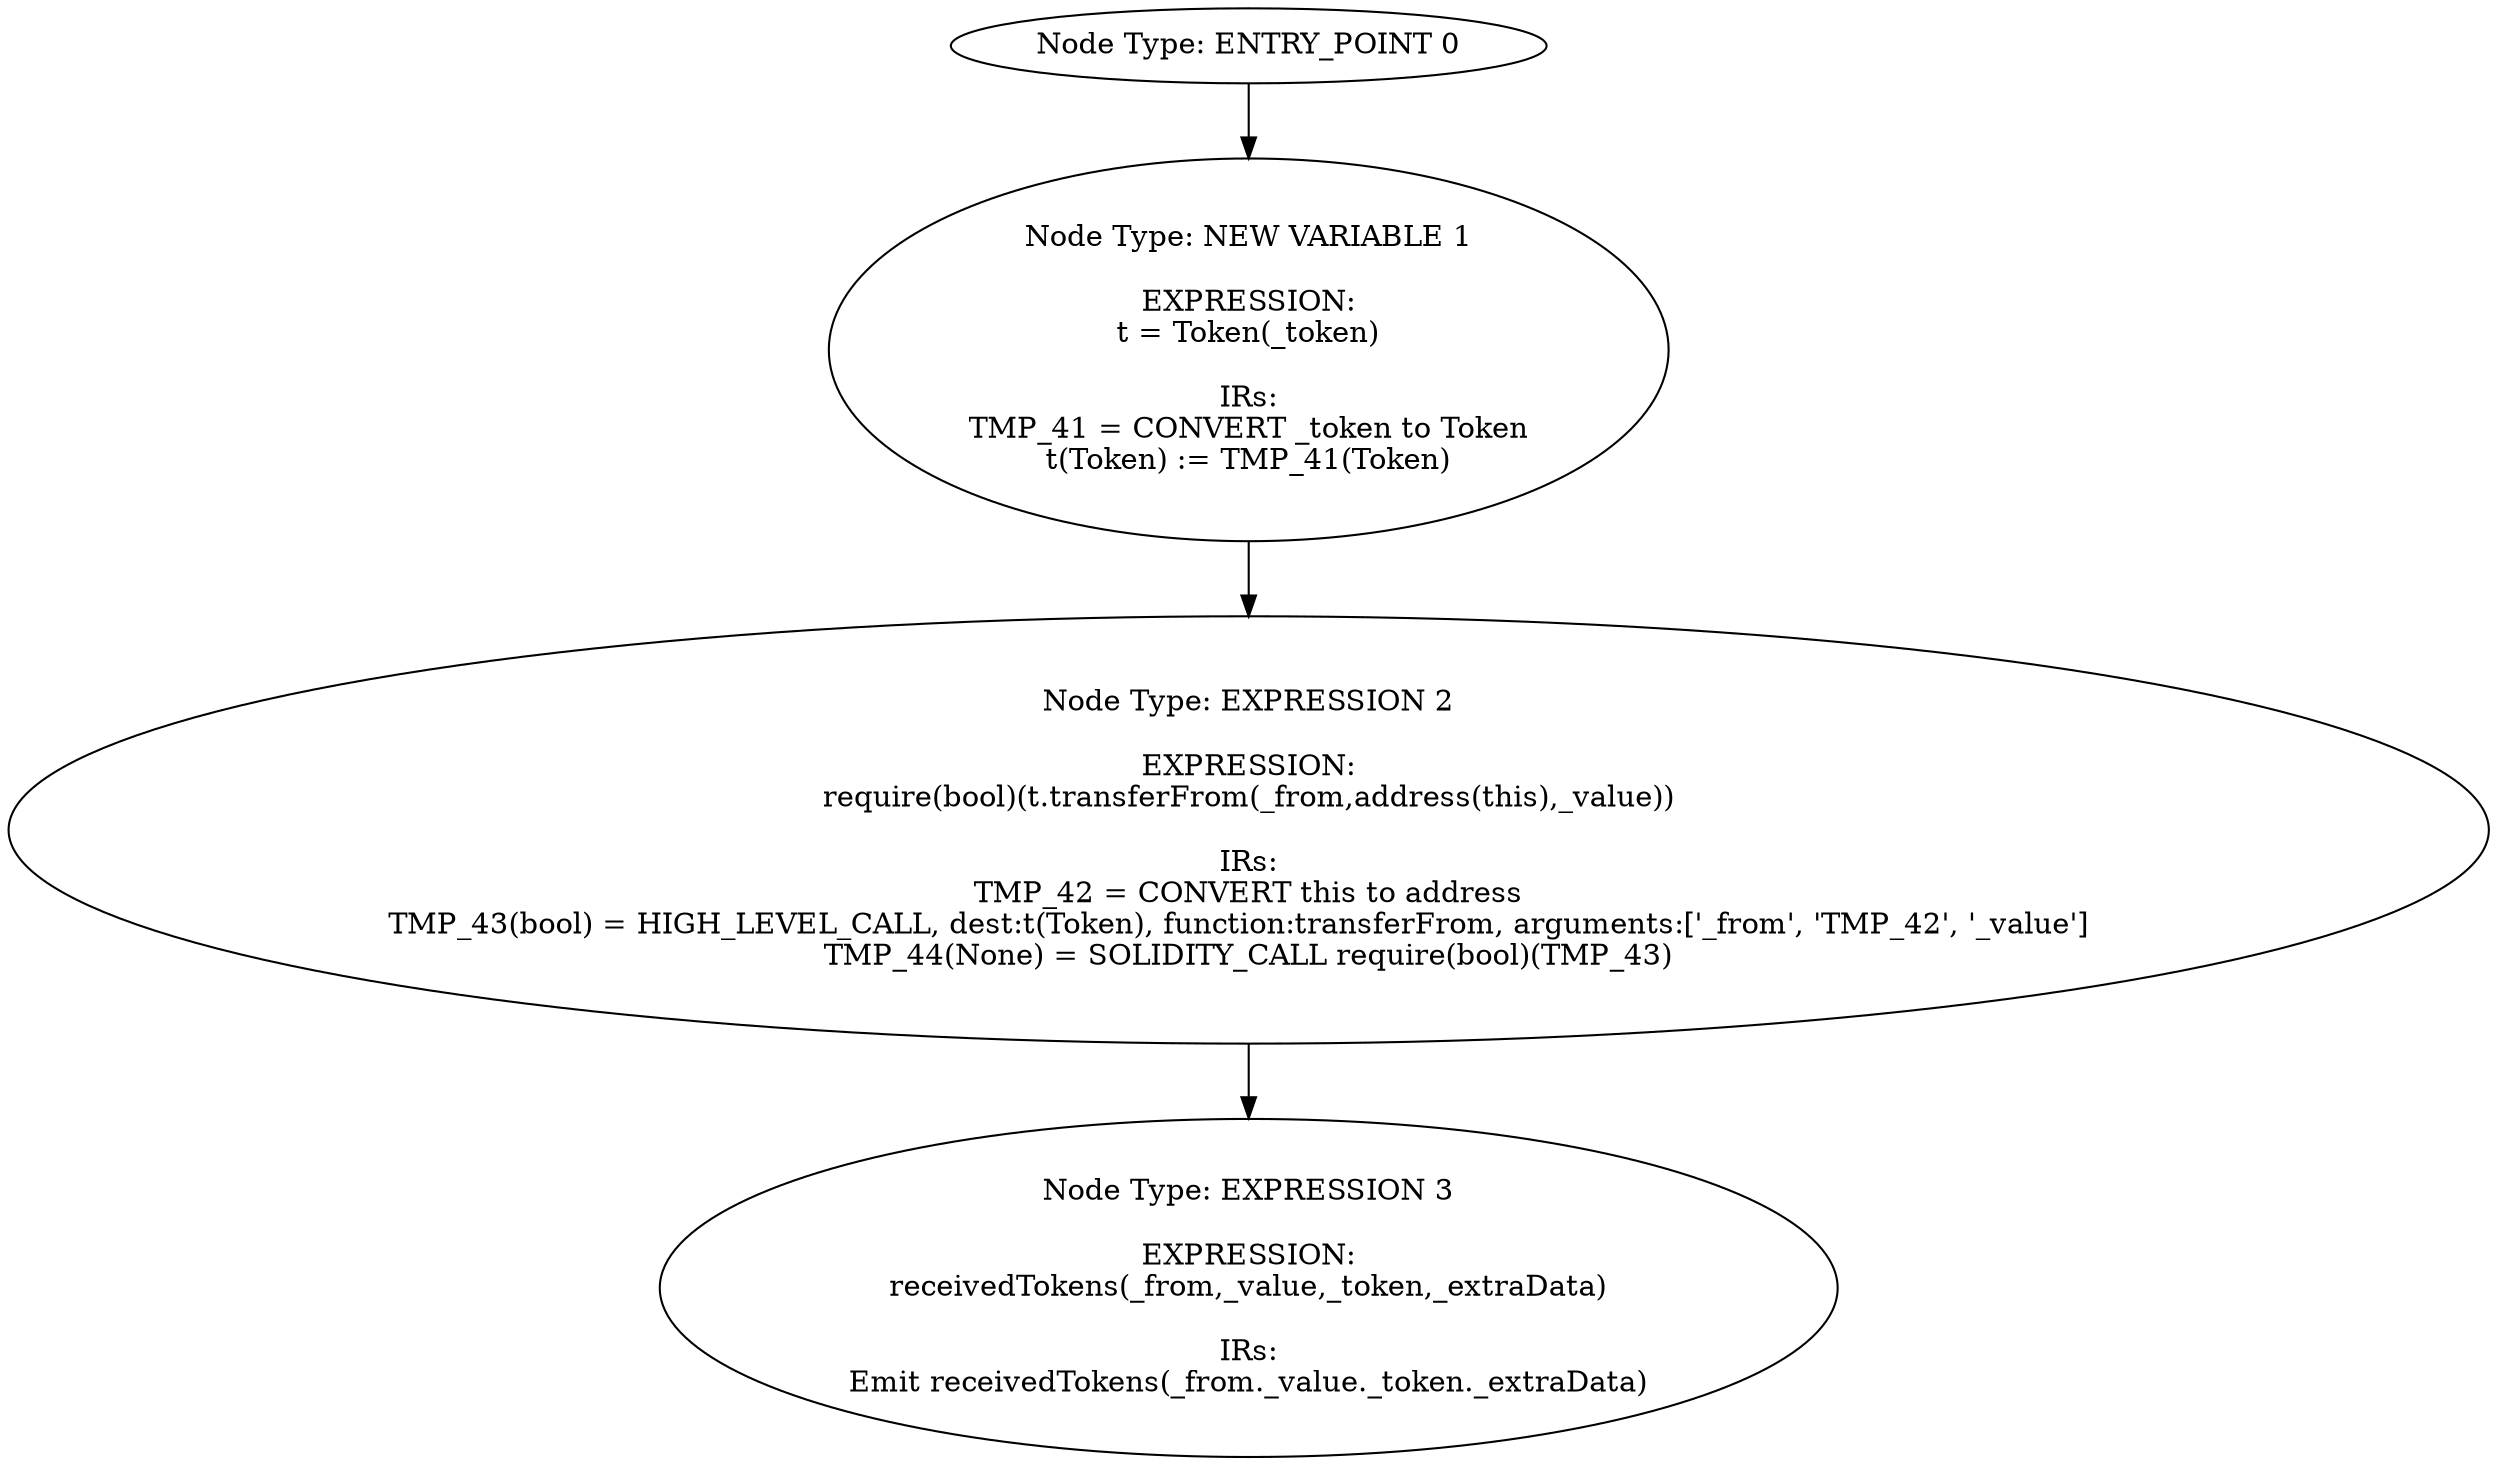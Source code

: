 digraph{
0[label="Node Type: ENTRY_POINT 0
"];
0->1;
1[label="Node Type: NEW VARIABLE 1

EXPRESSION:
t = Token(_token)

IRs:
TMP_41 = CONVERT _token to Token
t(Token) := TMP_41(Token)"];
1->2;
2[label="Node Type: EXPRESSION 2

EXPRESSION:
require(bool)(t.transferFrom(_from,address(this),_value))

IRs:
TMP_42 = CONVERT this to address
TMP_43(bool) = HIGH_LEVEL_CALL, dest:t(Token), function:transferFrom, arguments:['_from', 'TMP_42', '_value']  
TMP_44(None) = SOLIDITY_CALL require(bool)(TMP_43)"];
2->3;
3[label="Node Type: EXPRESSION 3

EXPRESSION:
receivedTokens(_from,_value,_token,_extraData)

IRs:
Emit receivedTokens(_from._value._token._extraData)"];
}
